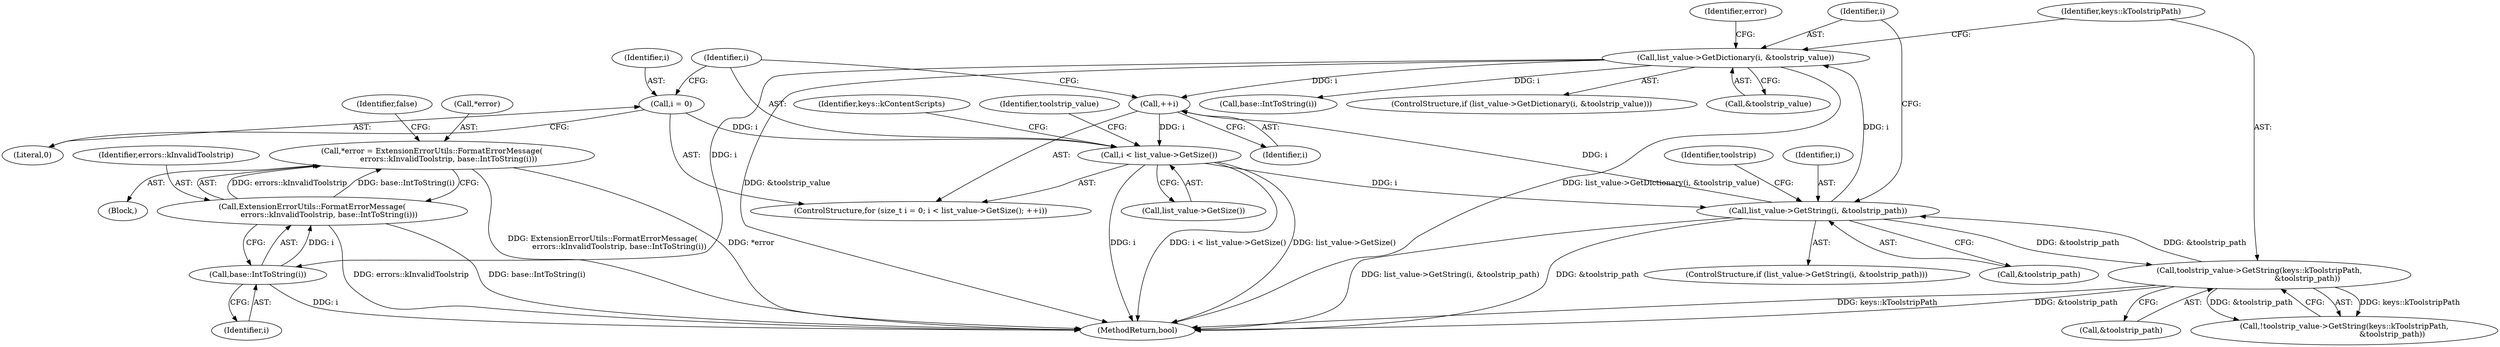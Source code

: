 digraph "0_Chrome_c63f2b7fe4fe2977f858a8e36d5f48db17eff2e7_30@pointer" {
"1000997" [label="(Call,*error = ExtensionErrorUtils::FormatErrorMessage(\n              errors::kInvalidToolstrip, base::IntToString(i)))"];
"1001000" [label="(Call,ExtensionErrorUtils::FormatErrorMessage(\n              errors::kInvalidToolstrip, base::IntToString(i)))"];
"1001002" [label="(Call,base::IntToString(i))"];
"1000985" [label="(Call,list_value->GetDictionary(i, &toolstrip_value))"];
"1000974" [label="(Call,list_value->GetString(i, &toolstrip_path))"];
"1000961" [label="(Call,i < list_value->GetSize())"];
"1000964" [label="(Call,++i)"];
"1000958" [label="(Call,i = 0)"];
"1000992" [label="(Call,toolstrip_value->GetString(keys::kToolstripPath,\n                                        &toolstrip_path))"];
"1000960" [label="(Literal,0)"];
"1001005" [label="(Identifier,false)"];
"1000963" [label="(Call,list_value->GetSize())"];
"1000973" [label="(ControlStructure,if (list_value->GetString(i, &toolstrip_path)))"];
"1000965" [label="(Identifier,i)"];
"1000987" [label="(Call,&toolstrip_value)"];
"1000962" [label="(Identifier,i)"];
"1001025" [label="(Identifier,keys::kContentScripts)"];
"1000974" [label="(Call,list_value->GetString(i, &toolstrip_path))"];
"1000985" [label="(Call,list_value->GetDictionary(i, &toolstrip_value))"];
"1000996" [label="(Block,)"];
"1000980" [label="(Identifier,toolstrip)"];
"1000961" [label="(Call,i < list_value->GetSize())"];
"1000975" [label="(Identifier,i)"];
"1000994" [label="(Call,&toolstrip_path)"];
"1001001" [label="(Identifier,errors::kInvalidToolstrip)"];
"1000956" [label="(ControlStructure,for (size_t i = 0; i < list_value->GetSize(); ++i))"];
"1000958" [label="(Call,i = 0)"];
"1000970" [label="(Identifier,toolstrip_value)"];
"1001000" [label="(Call,ExtensionErrorUtils::FormatErrorMessage(\n              errors::kInvalidToolstrip, base::IntToString(i)))"];
"1000997" [label="(Call,*error = ExtensionErrorUtils::FormatErrorMessage(\n              errors::kInvalidToolstrip, base::IntToString(i)))"];
"1000991" [label="(Call,!toolstrip_value->GetString(keys::kToolstripPath,\n                                        &toolstrip_path))"];
"1000998" [label="(Call,*error)"];
"1002360" [label="(MethodReturn,bool)"];
"1000964" [label="(Call,++i)"];
"1001017" [label="(Call,base::IntToString(i))"];
"1001003" [label="(Identifier,i)"];
"1000959" [label="(Identifier,i)"];
"1001002" [label="(Call,base::IntToString(i))"];
"1000986" [label="(Identifier,i)"];
"1000976" [label="(Call,&toolstrip_path)"];
"1000992" [label="(Call,toolstrip_value->GetString(keys::kToolstripPath,\n                                        &toolstrip_path))"];
"1001014" [label="(Identifier,error)"];
"1000993" [label="(Identifier,keys::kToolstripPath)"];
"1000984" [label="(ControlStructure,if (list_value->GetDictionary(i, &toolstrip_value)))"];
"1000997" -> "1000996"  [label="AST: "];
"1000997" -> "1001000"  [label="CFG: "];
"1000998" -> "1000997"  [label="AST: "];
"1001000" -> "1000997"  [label="AST: "];
"1001005" -> "1000997"  [label="CFG: "];
"1000997" -> "1002360"  [label="DDG: *error"];
"1000997" -> "1002360"  [label="DDG: ExtensionErrorUtils::FormatErrorMessage(\n              errors::kInvalidToolstrip, base::IntToString(i))"];
"1001000" -> "1000997"  [label="DDG: errors::kInvalidToolstrip"];
"1001000" -> "1000997"  [label="DDG: base::IntToString(i)"];
"1001000" -> "1001002"  [label="CFG: "];
"1001001" -> "1001000"  [label="AST: "];
"1001002" -> "1001000"  [label="AST: "];
"1001000" -> "1002360"  [label="DDG: errors::kInvalidToolstrip"];
"1001000" -> "1002360"  [label="DDG: base::IntToString(i)"];
"1001002" -> "1001000"  [label="DDG: i"];
"1001002" -> "1001003"  [label="CFG: "];
"1001003" -> "1001002"  [label="AST: "];
"1001002" -> "1002360"  [label="DDG: i"];
"1000985" -> "1001002"  [label="DDG: i"];
"1000985" -> "1000984"  [label="AST: "];
"1000985" -> "1000987"  [label="CFG: "];
"1000986" -> "1000985"  [label="AST: "];
"1000987" -> "1000985"  [label="AST: "];
"1000993" -> "1000985"  [label="CFG: "];
"1001014" -> "1000985"  [label="CFG: "];
"1000985" -> "1002360"  [label="DDG: &toolstrip_value"];
"1000985" -> "1002360"  [label="DDG: list_value->GetDictionary(i, &toolstrip_value)"];
"1000985" -> "1000964"  [label="DDG: i"];
"1000974" -> "1000985"  [label="DDG: i"];
"1000985" -> "1001017"  [label="DDG: i"];
"1000974" -> "1000973"  [label="AST: "];
"1000974" -> "1000976"  [label="CFG: "];
"1000975" -> "1000974"  [label="AST: "];
"1000976" -> "1000974"  [label="AST: "];
"1000980" -> "1000974"  [label="CFG: "];
"1000986" -> "1000974"  [label="CFG: "];
"1000974" -> "1002360"  [label="DDG: list_value->GetString(i, &toolstrip_path)"];
"1000974" -> "1002360"  [label="DDG: &toolstrip_path"];
"1000974" -> "1000964"  [label="DDG: i"];
"1000961" -> "1000974"  [label="DDG: i"];
"1000992" -> "1000974"  [label="DDG: &toolstrip_path"];
"1000974" -> "1000992"  [label="DDG: &toolstrip_path"];
"1000961" -> "1000956"  [label="AST: "];
"1000961" -> "1000963"  [label="CFG: "];
"1000962" -> "1000961"  [label="AST: "];
"1000963" -> "1000961"  [label="AST: "];
"1000970" -> "1000961"  [label="CFG: "];
"1001025" -> "1000961"  [label="CFG: "];
"1000961" -> "1002360"  [label="DDG: i"];
"1000961" -> "1002360"  [label="DDG: i < list_value->GetSize()"];
"1000961" -> "1002360"  [label="DDG: list_value->GetSize()"];
"1000964" -> "1000961"  [label="DDG: i"];
"1000958" -> "1000961"  [label="DDG: i"];
"1000964" -> "1000956"  [label="AST: "];
"1000964" -> "1000965"  [label="CFG: "];
"1000965" -> "1000964"  [label="AST: "];
"1000962" -> "1000964"  [label="CFG: "];
"1000958" -> "1000956"  [label="AST: "];
"1000958" -> "1000960"  [label="CFG: "];
"1000959" -> "1000958"  [label="AST: "];
"1000960" -> "1000958"  [label="AST: "];
"1000962" -> "1000958"  [label="CFG: "];
"1000992" -> "1000991"  [label="AST: "];
"1000992" -> "1000994"  [label="CFG: "];
"1000993" -> "1000992"  [label="AST: "];
"1000994" -> "1000992"  [label="AST: "];
"1000991" -> "1000992"  [label="CFG: "];
"1000992" -> "1002360"  [label="DDG: keys::kToolstripPath"];
"1000992" -> "1002360"  [label="DDG: &toolstrip_path"];
"1000992" -> "1000991"  [label="DDG: keys::kToolstripPath"];
"1000992" -> "1000991"  [label="DDG: &toolstrip_path"];
}

